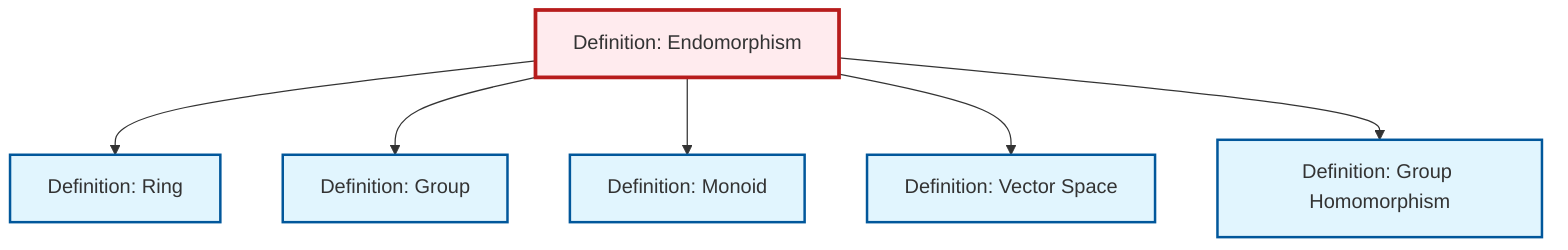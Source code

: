 graph TD
    classDef definition fill:#e1f5fe,stroke:#01579b,stroke-width:2px
    classDef theorem fill:#f3e5f5,stroke:#4a148c,stroke-width:2px
    classDef axiom fill:#fff3e0,stroke:#e65100,stroke-width:2px
    classDef example fill:#e8f5e9,stroke:#1b5e20,stroke-width:2px
    classDef current fill:#ffebee,stroke:#b71c1c,stroke-width:3px
    def-monoid["Definition: Monoid"]:::definition
    def-vector-space["Definition: Vector Space"]:::definition
    def-ring["Definition: Ring"]:::definition
    def-endomorphism["Definition: Endomorphism"]:::definition
    def-homomorphism["Definition: Group Homomorphism"]:::definition
    def-group["Definition: Group"]:::definition
    def-endomorphism --> def-ring
    def-endomorphism --> def-group
    def-endomorphism --> def-monoid
    def-endomorphism --> def-vector-space
    def-endomorphism --> def-homomorphism
    class def-endomorphism current